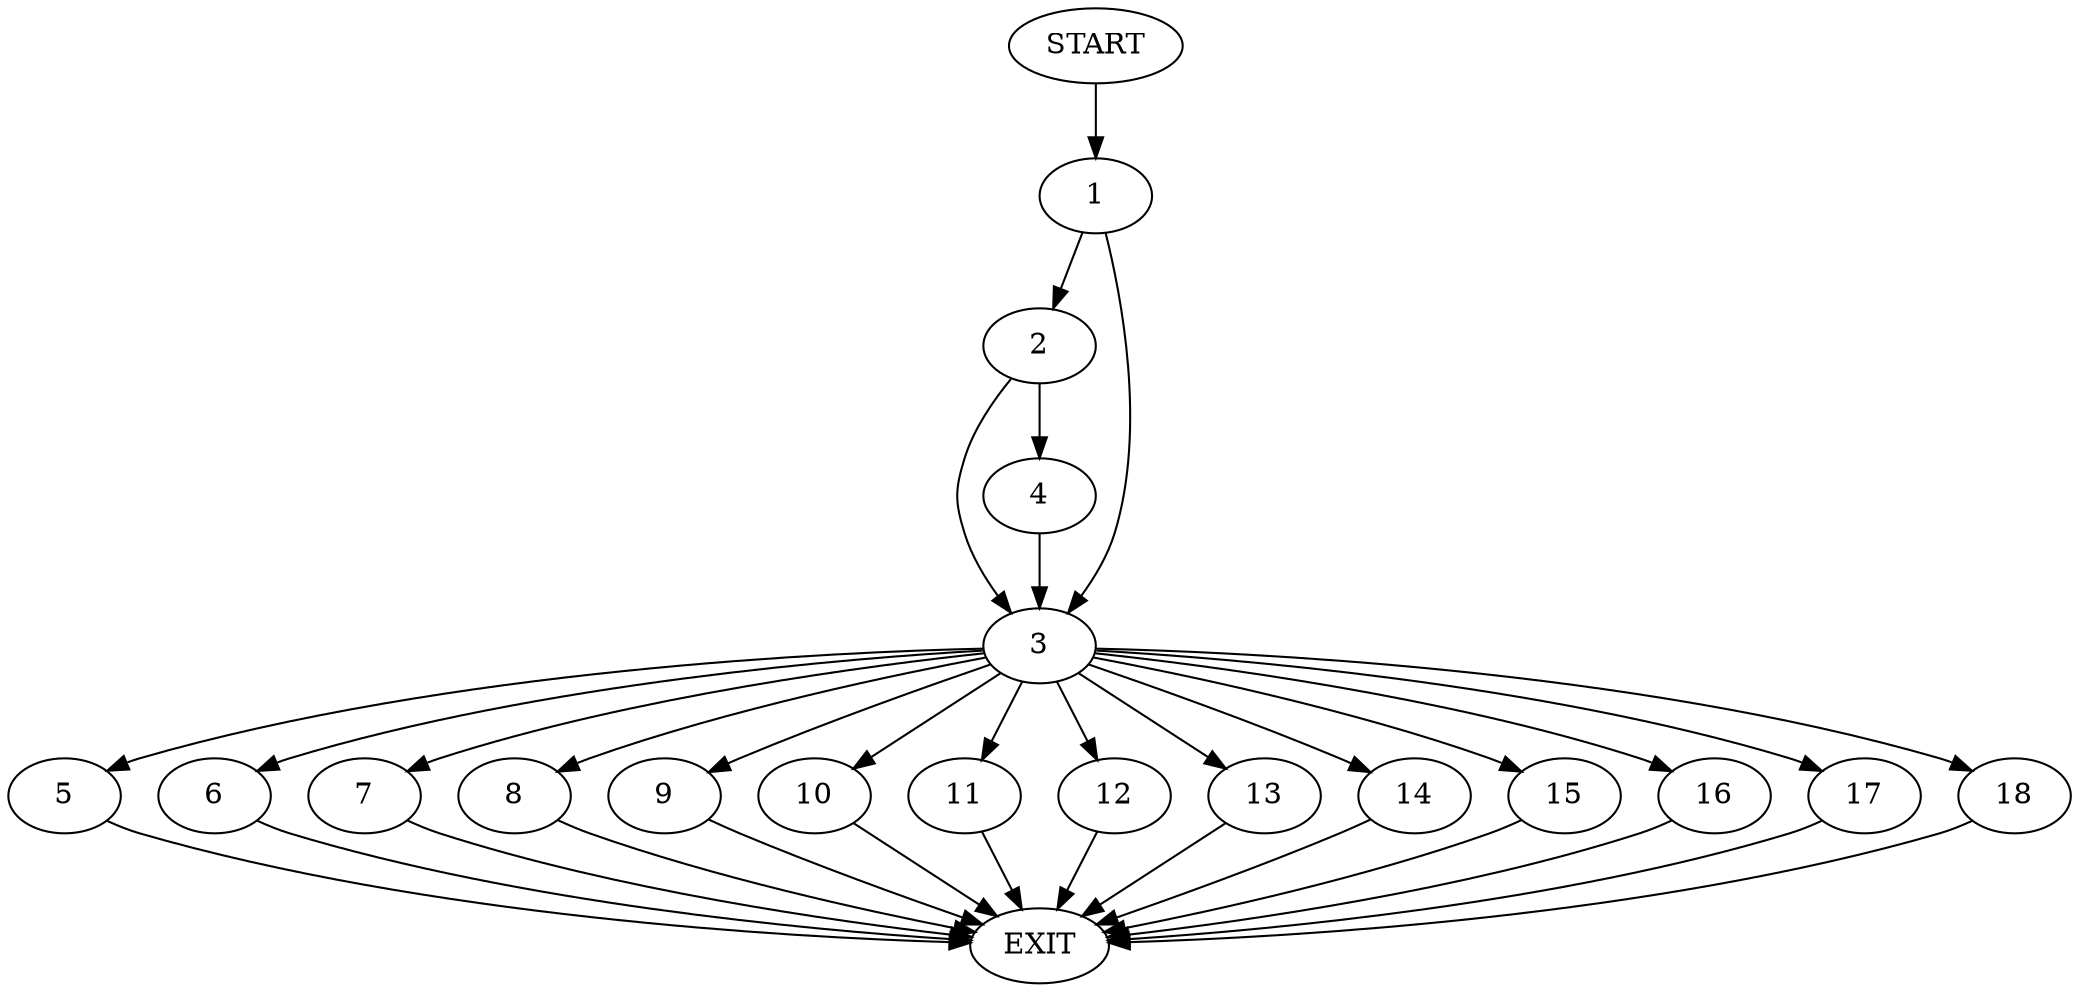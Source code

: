 digraph {
0 [label="START"]
19 [label="EXIT"]
0 -> 1
1 -> 2
1 -> 3
2 -> 4
2 -> 3
3 -> 5
3 -> 6
3 -> 7
3 -> 8
3 -> 9
3 -> 10
3 -> 11
3 -> 12
3 -> 13
3 -> 14
3 -> 15
3 -> 16
3 -> 17
3 -> 18
4 -> 3
14 -> 19
9 -> 19
7 -> 19
8 -> 19
5 -> 19
6 -> 19
17 -> 19
10 -> 19
18 -> 19
12 -> 19
13 -> 19
15 -> 19
11 -> 19
16 -> 19
}
